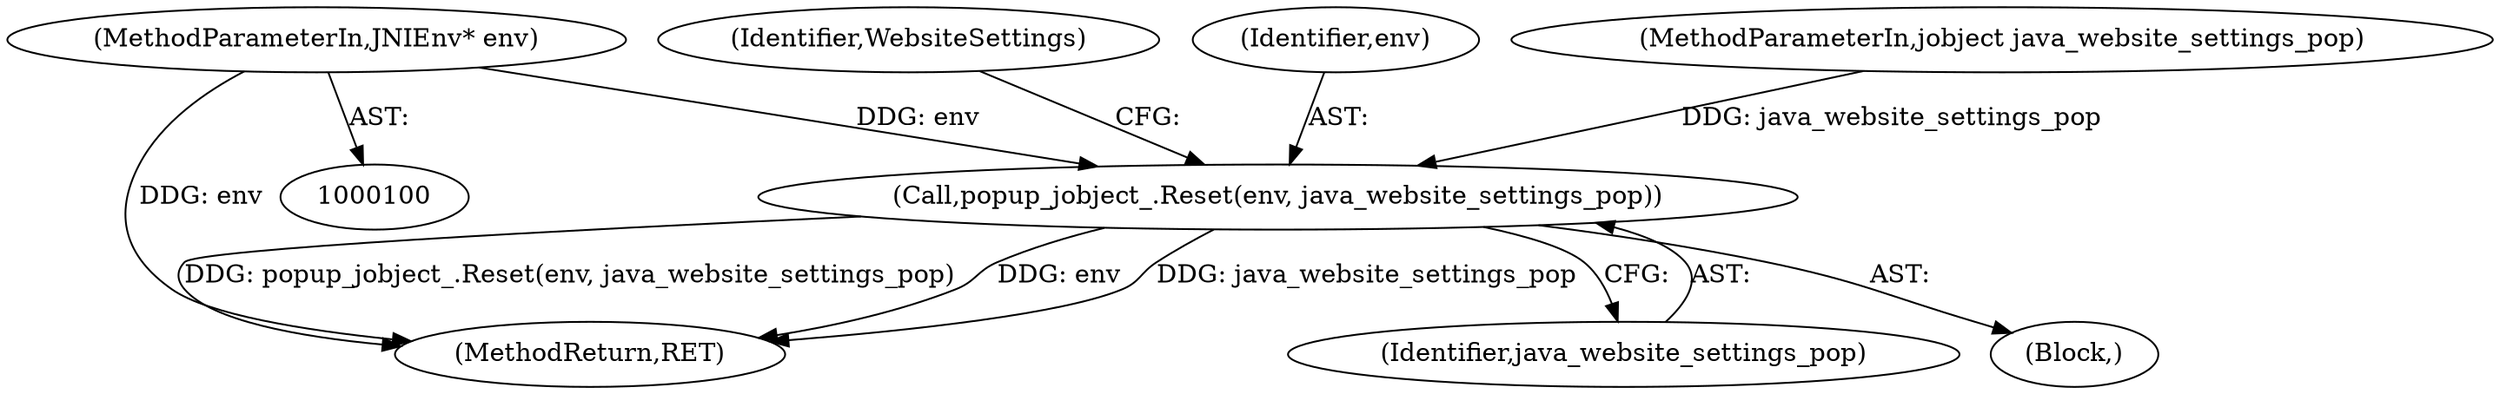 digraph "0_Chrome_f2cba0d13b3a6d76dedede66731e5ca253d3b2af@pointer" {
"1000101" [label="(MethodParameterIn,JNIEnv* env)"];
"1000114" [label="(Call,popup_jobject_.Reset(env, java_website_settings_pop))"];
"1000104" [label="(Block,)"];
"1000114" [label="(Call,popup_jobject_.Reset(env, java_website_settings_pop))"];
"1000120" [label="(MethodReturn,RET)"];
"1000119" [label="(Identifier,WebsiteSettings)"];
"1000116" [label="(Identifier,java_website_settings_pop)"];
"1000115" [label="(Identifier,env)"];
"1000101" [label="(MethodParameterIn,JNIEnv* env)"];
"1000102" [label="(MethodParameterIn,jobject java_website_settings_pop)"];
"1000101" -> "1000100"  [label="AST: "];
"1000101" -> "1000120"  [label="DDG: env"];
"1000101" -> "1000114"  [label="DDG: env"];
"1000114" -> "1000104"  [label="AST: "];
"1000114" -> "1000116"  [label="CFG: "];
"1000115" -> "1000114"  [label="AST: "];
"1000116" -> "1000114"  [label="AST: "];
"1000119" -> "1000114"  [label="CFG: "];
"1000114" -> "1000120"  [label="DDG: popup_jobject_.Reset(env, java_website_settings_pop)"];
"1000114" -> "1000120"  [label="DDG: env"];
"1000114" -> "1000120"  [label="DDG: java_website_settings_pop"];
"1000102" -> "1000114"  [label="DDG: java_website_settings_pop"];
}

